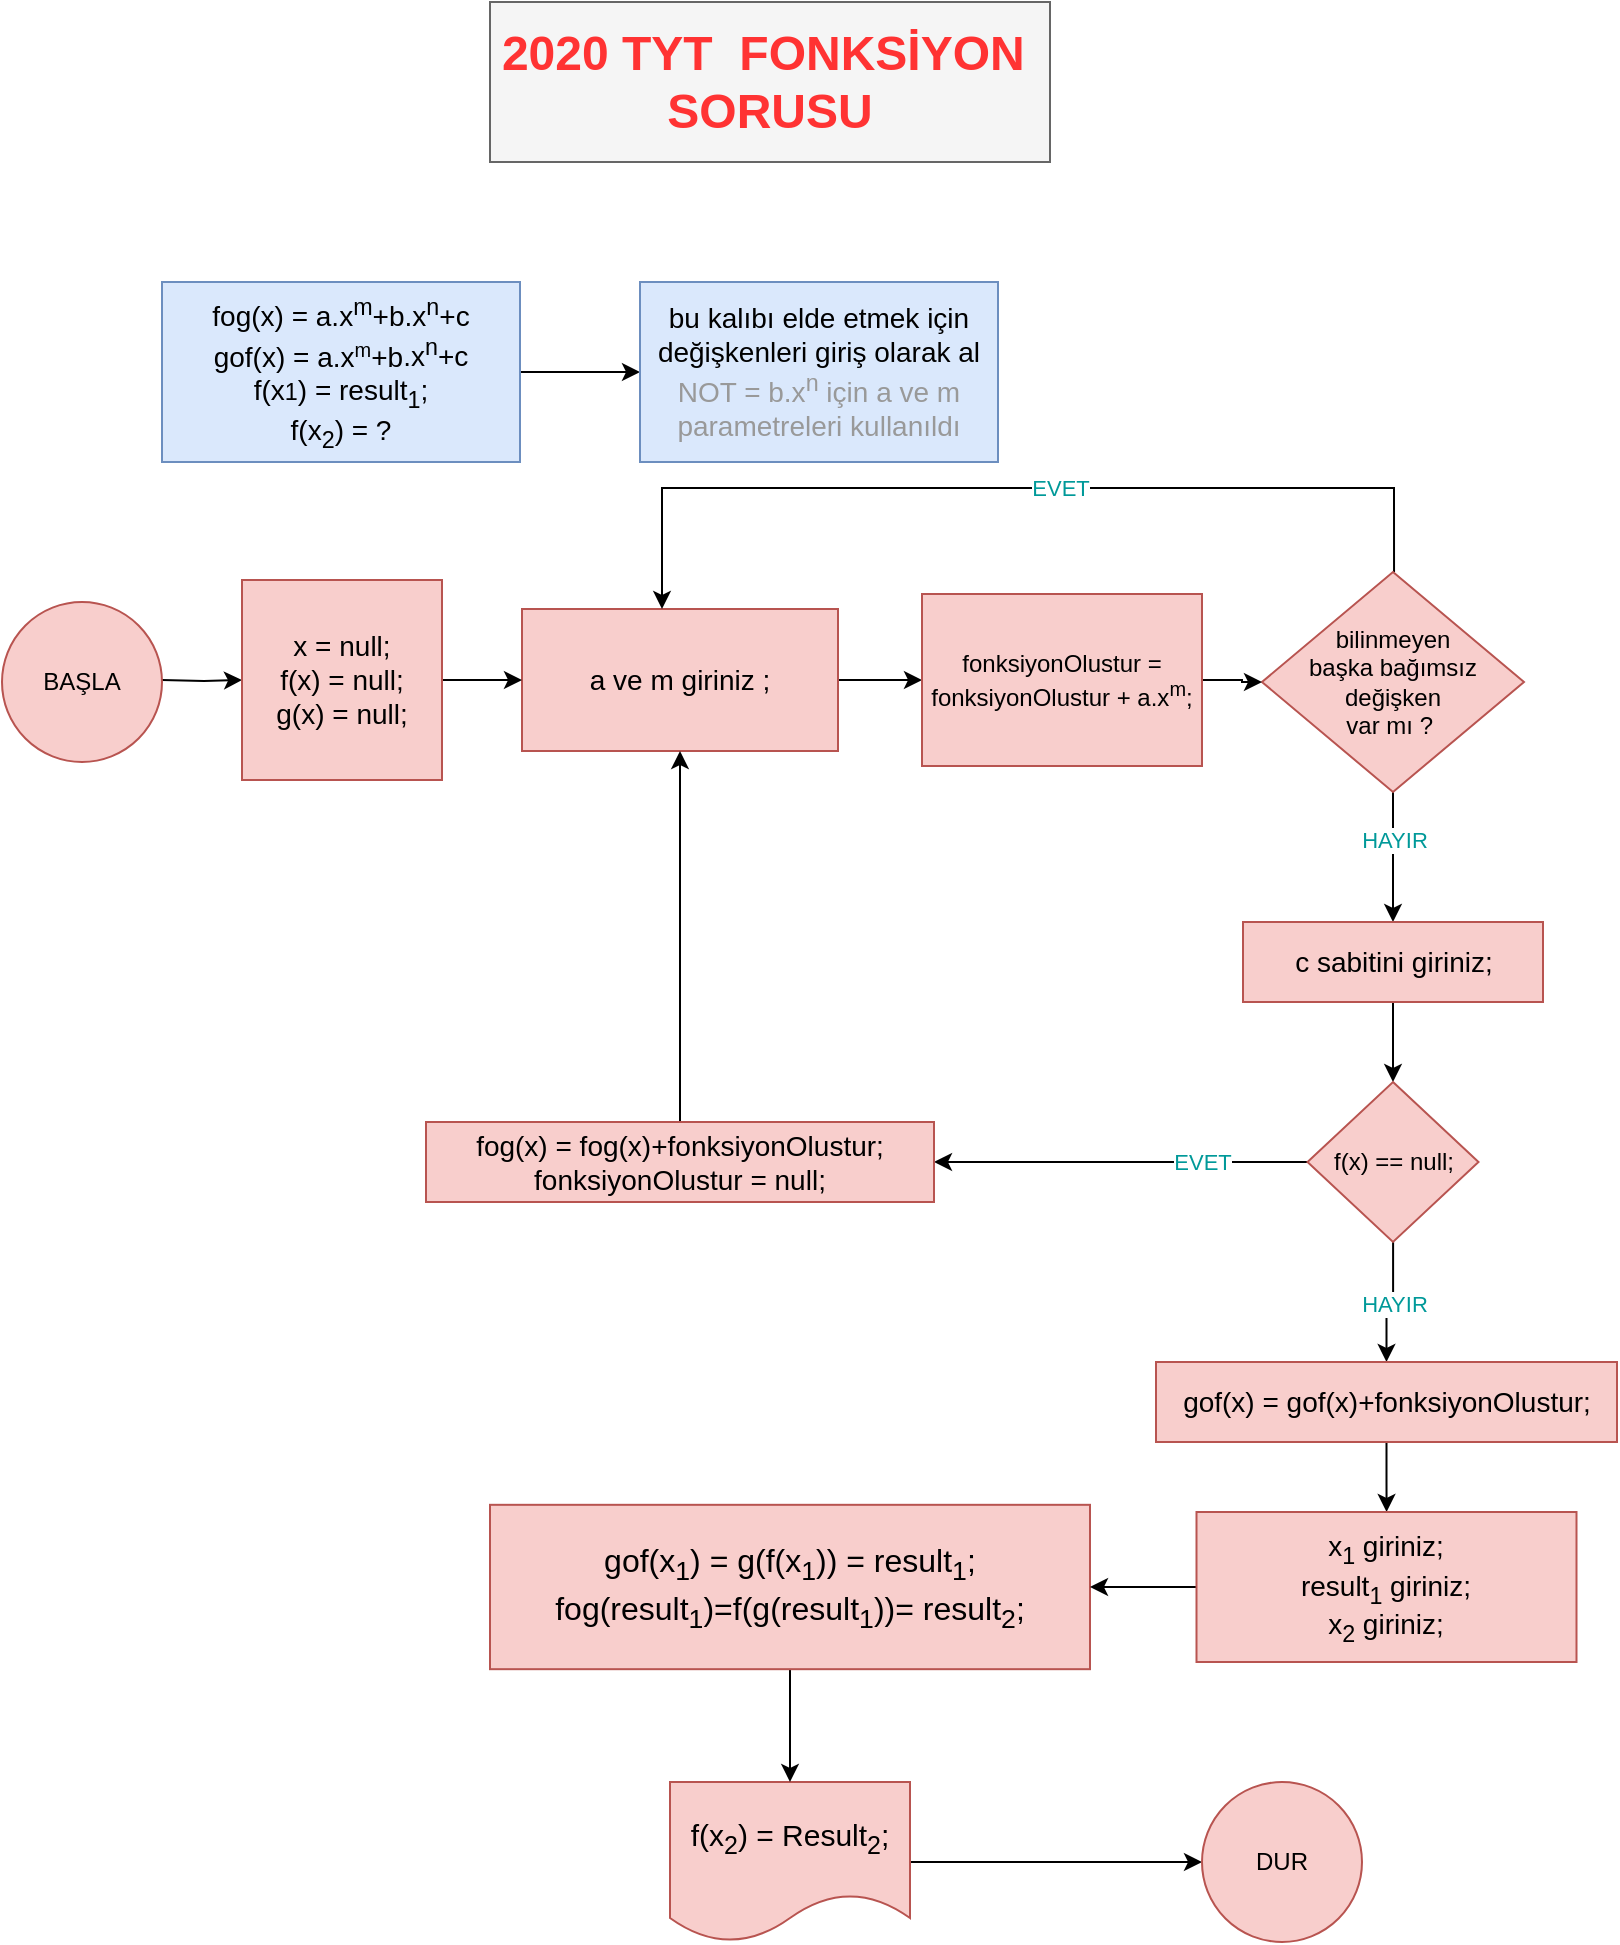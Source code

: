 <mxfile version="15.0.3" type="device"><diagram id="iu3krupmU1owaXAWCSUy" name="Page-1"><mxGraphModel dx="998" dy="1717" grid="1" gridSize="10" guides="1" tooltips="1" connect="1" arrows="1" fold="1" page="1" pageScale="1" pageWidth="827" pageHeight="1169" math="0" shadow="0"><root><mxCell id="0"/><mxCell id="1" parent="0"/><mxCell id="CnNEZqUuKUXQBOZBh8n9-30" style="edgeStyle=orthogonalEdgeStyle;rounded=0;orthogonalLoop=1;jettySize=auto;html=1;verticalAlign=bottom;fontColor=#009999;labelBorderColor=none;" edge="1" parent="1" target="CnNEZqUuKUXQBOZBh8n9-29"><mxGeometry relative="1" as="geometry"><mxPoint x="100" y="129" as="sourcePoint"/></mxGeometry></mxCell><mxCell id="CnNEZqUuKUXQBOZBh8n9-2" value="BAŞLA" style="ellipse;whiteSpace=wrap;html=1;aspect=fixed;labelBorderColor=none;fillColor=#f8cecc;strokeColor=#b85450;" vertex="1" parent="1"><mxGeometry x="20" y="90" width="80" height="80" as="geometry"/></mxCell><mxCell id="CnNEZqUuKUXQBOZBh8n9-35" style="edgeStyle=orthogonalEdgeStyle;rounded=0;orthogonalLoop=1;jettySize=auto;html=1;entryX=0;entryY=0.5;entryDx=0;entryDy=0;verticalAlign=bottom;fontColor=#009999;labelBorderColor=none;" edge="1" parent="1" source="CnNEZqUuKUXQBOZBh8n9-3" target="CnNEZqUuKUXQBOZBh8n9-34"><mxGeometry relative="1" as="geometry"/></mxCell><mxCell id="CnNEZqUuKUXQBOZBh8n9-3" value="&lt;span style=&quot;font-size: 14px&quot;&gt;a ve m giriniz ;&lt;/span&gt;&lt;font style=&quot;font-size: 14px&quot;&gt;&lt;br&gt;&lt;/font&gt;" style="rounded=0;whiteSpace=wrap;html=1;labelBorderColor=none;fillColor=#f8cecc;strokeColor=#b85450;" vertex="1" parent="1"><mxGeometry x="280" y="93.5" width="158" height="71" as="geometry"/></mxCell><mxCell id="CnNEZqUuKUXQBOZBh8n9-33" value="HAYIR" style="edgeStyle=orthogonalEdgeStyle;rounded=0;orthogonalLoop=1;jettySize=auto;html=1;entryX=0.5;entryY=0;entryDx=0;entryDy=0;verticalAlign=bottom;fontColor=#009999;labelBorderColor=none;" edge="1" parent="1" source="CnNEZqUuKUXQBOZBh8n9-4" target="CnNEZqUuKUXQBOZBh8n9-24"><mxGeometry relative="1" as="geometry"/></mxCell><mxCell id="CnNEZqUuKUXQBOZBh8n9-37" style="edgeStyle=orthogonalEdgeStyle;rounded=0;orthogonalLoop=1;jettySize=auto;html=1;verticalAlign=top;exitX=0.504;exitY=0;exitDx=0;exitDy=0;exitPerimeter=0;fontColor=#009999;labelBorderColor=none;" edge="1" parent="1" source="CnNEZqUuKUXQBOZBh8n9-4" target="CnNEZqUuKUXQBOZBh8n9-3"><mxGeometry relative="1" as="geometry"><mxPoint x="390" y="75" as="targetPoint"/><Array as="points"><mxPoint x="716" y="33"/><mxPoint x="350" y="33"/></Array></mxGeometry></mxCell><mxCell id="CnNEZqUuKUXQBOZBh8n9-38" value="EVET" style="edgeLabel;html=1;align=center;verticalAlign=middle;resizable=0;points=[];fontColor=#009999;labelBorderColor=none;" vertex="1" connectable="0" parent="CnNEZqUuKUXQBOZBh8n9-37"><mxGeometry x="-0.107" relative="1" as="geometry"><mxPoint as="offset"/></mxGeometry></mxCell><mxCell id="CnNEZqUuKUXQBOZBh8n9-4" value="bilinmeyen &lt;br&gt;başka bağımsız değişken &lt;br&gt;var mı ?&amp;nbsp;" style="rhombus;whiteSpace=wrap;html=1;labelBorderColor=none;fillColor=#f8cecc;strokeColor=#b85450;" vertex="1" parent="1"><mxGeometry x="650" y="75" width="131" height="110" as="geometry"/></mxCell><mxCell id="CnNEZqUuKUXQBOZBh8n9-55" style="edgeStyle=orthogonalEdgeStyle;rounded=0;orthogonalLoop=1;jettySize=auto;html=1;verticalAlign=top;fontColor=#009999;labelBorderColor=none;" edge="1" parent="1" source="CnNEZqUuKUXQBOZBh8n9-5" target="CnNEZqUuKUXQBOZBh8n9-6"><mxGeometry relative="1" as="geometry"/></mxCell><mxCell id="CnNEZqUuKUXQBOZBh8n9-5" value="&lt;font style=&quot;font-size: 15px&quot;&gt;f(x&lt;sub&gt;2&lt;/sub&gt;) = Result&lt;sub&gt;2&lt;/sub&gt;;&lt;/font&gt;" style="shape=document;whiteSpace=wrap;html=1;boundedLbl=1;labelBorderColor=none;fillColor=#f8cecc;strokeColor=#b85450;" vertex="1" parent="1"><mxGeometry x="354" y="680" width="120" height="80" as="geometry"/></mxCell><mxCell id="CnNEZqUuKUXQBOZBh8n9-6" value="DUR" style="ellipse;whiteSpace=wrap;html=1;aspect=fixed;labelBorderColor=none;fillColor=#f8cecc;strokeColor=#b85450;" vertex="1" parent="1"><mxGeometry x="620" y="680" width="80" height="80" as="geometry"/></mxCell><mxCell id="CnNEZqUuKUXQBOZBh8n9-22" style="edgeStyle=orthogonalEdgeStyle;rounded=0;orthogonalLoop=1;jettySize=auto;html=1;fontColor=#000000;verticalAlign=bottom;" edge="1" parent="1" source="CnNEZqUuKUXQBOZBh8n9-7" target="CnNEZqUuKUXQBOZBh8n9-12"><mxGeometry relative="1" as="geometry"/></mxCell><mxCell id="CnNEZqUuKUXQBOZBh8n9-7" value="&lt;font style=&quot;font-size: 14px&quot;&gt;fog(x) = a.x&lt;sup&gt;m&lt;/sup&gt;+b.x&lt;sup&gt;n&lt;/sup&gt;+c&lt;br&gt;&lt;/font&gt;&lt;span style=&quot;font-size: 14px&quot;&gt;gof(x) = a.x&lt;/span&gt;&lt;sup&gt;m&lt;/sup&gt;&lt;span style=&quot;font-size: 14px&quot;&gt;+b&lt;/span&gt;&lt;span style=&quot;font-size: 14px&quot;&gt;.x&lt;sup&gt;n&lt;/sup&gt;+c&lt;br&gt;f(x&lt;/span&gt;&lt;span style=&quot;font-size: 11.667px&quot;&gt;1&lt;/span&gt;&lt;span style=&quot;font-size: 14px&quot;&gt;) = result&lt;sub&gt;1&lt;/sub&gt;;&lt;br&gt;f(x&lt;sub&gt;2&lt;/sub&gt;) = ?&lt;br&gt;&lt;/span&gt;" style="text;html=1;strokeColor=#6c8ebf;fillColor=#dae8fc;align=center;verticalAlign=middle;whiteSpace=wrap;rounded=0;" vertex="1" parent="1"><mxGeometry x="100" y="-70" width="179" height="90" as="geometry"/></mxCell><mxCell id="CnNEZqUuKUXQBOZBh8n9-12" value="&lt;span style=&quot;font-size: 14px&quot;&gt;bu kalıbı elde etmek için değişkenleri giriş olarak al&lt;br&gt;&lt;font color=&quot;#999999&quot;&gt;NOT = b.x&lt;sup&gt;n&lt;/sup&gt; için a ve m parametreleri kullanıldı&lt;/font&gt;&lt;br&gt;&lt;/span&gt;" style="text;html=1;strokeColor=#6c8ebf;fillColor=#dae8fc;align=center;verticalAlign=middle;whiteSpace=wrap;rounded=0;" vertex="1" parent="1"><mxGeometry x="339" y="-70" width="179" height="90" as="geometry"/></mxCell><mxCell id="CnNEZqUuKUXQBOZBh8n9-40" style="edgeStyle=orthogonalEdgeStyle;rounded=0;orthogonalLoop=1;jettySize=auto;html=1;entryX=0.5;entryY=0;entryDx=0;entryDy=0;verticalAlign=top;fontColor=#009999;labelBorderColor=none;" edge="1" parent="1" source="CnNEZqUuKUXQBOZBh8n9-24" target="CnNEZqUuKUXQBOZBh8n9-28"><mxGeometry relative="1" as="geometry"/></mxCell><mxCell id="CnNEZqUuKUXQBOZBh8n9-24" value="&lt;font style=&quot;font-size: 14px&quot;&gt;c sabitini giriniz;&lt;br&gt;&lt;/font&gt;" style="rounded=0;whiteSpace=wrap;html=1;labelBorderColor=none;fillColor=#f8cecc;strokeColor=#b85450;" vertex="1" parent="1"><mxGeometry x="640.5" y="250" width="150" height="40" as="geometry"/></mxCell><mxCell id="CnNEZqUuKUXQBOZBh8n9-41" style="edgeStyle=orthogonalEdgeStyle;rounded=0;orthogonalLoop=1;jettySize=auto;html=1;verticalAlign=top;fontColor=#009999;labelBorderColor=none;" edge="1" parent="1" source="CnNEZqUuKUXQBOZBh8n9-28" target="CnNEZqUuKUXQBOZBh8n9-46"><mxGeometry relative="1" as="geometry"><mxPoint x="600" y="370" as="targetPoint"/><Array as="points"/></mxGeometry></mxCell><mxCell id="CnNEZqUuKUXQBOZBh8n9-44" value="EVET" style="edgeLabel;html=1;align=center;verticalAlign=middle;resizable=0;points=[];fontColor=#009999;labelBorderColor=none;" vertex="1" connectable="0" parent="CnNEZqUuKUXQBOZBh8n9-41"><mxGeometry x="-0.646" y="1" relative="1" as="geometry"><mxPoint x="-20" y="-1" as="offset"/></mxGeometry></mxCell><mxCell id="CnNEZqUuKUXQBOZBh8n9-42" value="HAYIR" style="edgeStyle=orthogonalEdgeStyle;rounded=0;orthogonalLoop=1;jettySize=auto;html=1;verticalAlign=top;fontColor=#009999;labelBorderColor=none;" edge="1" parent="1" source="CnNEZqUuKUXQBOZBh8n9-28" target="CnNEZqUuKUXQBOZBh8n9-48"><mxGeometry x="-0.428" relative="1" as="geometry"><mxPoint x="713" y="480" as="targetPoint"/><Array as="points"/><mxPoint as="offset"/></mxGeometry></mxCell><mxCell id="CnNEZqUuKUXQBOZBh8n9-28" value="f(x) == null;" style="rhombus;whiteSpace=wrap;html=1;labelBorderColor=none;fillColor=#f8cecc;strokeColor=#b85450;" vertex="1" parent="1"><mxGeometry x="672.75" y="330" width="85.5" height="80" as="geometry"/></mxCell><mxCell id="CnNEZqUuKUXQBOZBh8n9-31" style="edgeStyle=orthogonalEdgeStyle;rounded=0;orthogonalLoop=1;jettySize=auto;html=1;verticalAlign=bottom;fontColor=#009999;labelBorderColor=none;" edge="1" parent="1" source="CnNEZqUuKUXQBOZBh8n9-29" target="CnNEZqUuKUXQBOZBh8n9-3"><mxGeometry relative="1" as="geometry"/></mxCell><mxCell id="CnNEZqUuKUXQBOZBh8n9-29" value="&lt;span style=&quot;font-size: 14px&quot;&gt;x = null;&lt;br&gt;f(x) = null;&lt;br&gt;g(x) = null;&lt;/span&gt;&lt;font style=&quot;font-size: 14px&quot;&gt;&lt;br&gt;&lt;/font&gt;" style="rounded=0;whiteSpace=wrap;html=1;labelBorderColor=none;fillColor=#f8cecc;strokeColor=#b85450;" vertex="1" parent="1"><mxGeometry x="140" y="79" width="100" height="100" as="geometry"/></mxCell><mxCell id="CnNEZqUuKUXQBOZBh8n9-36" style="edgeStyle=orthogonalEdgeStyle;rounded=0;orthogonalLoop=1;jettySize=auto;html=1;entryX=0;entryY=0.5;entryDx=0;entryDy=0;verticalAlign=bottom;fontColor=#009999;labelBorderColor=none;" edge="1" parent="1" source="CnNEZqUuKUXQBOZBh8n9-34" target="CnNEZqUuKUXQBOZBh8n9-4"><mxGeometry relative="1" as="geometry"/></mxCell><mxCell id="CnNEZqUuKUXQBOZBh8n9-34" value="fonksiyonOlustur = fonksiyonOlustur + a.x&lt;sup&gt;m&lt;/sup&gt;;" style="rounded=0;whiteSpace=wrap;html=1;labelBorderColor=none;fillColor=#f8cecc;strokeColor=#b85450;" vertex="1" parent="1"><mxGeometry x="480" y="86" width="140" height="86" as="geometry"/></mxCell><mxCell id="CnNEZqUuKUXQBOZBh8n9-47" style="edgeStyle=orthogonalEdgeStyle;rounded=0;orthogonalLoop=1;jettySize=auto;html=1;verticalAlign=top;fontColor=#009999;labelBorderColor=none;" edge="1" parent="1" source="CnNEZqUuKUXQBOZBh8n9-46" target="CnNEZqUuKUXQBOZBh8n9-3"><mxGeometry relative="1" as="geometry"><mxPoint x="380" y="320" as="targetPoint"/></mxGeometry></mxCell><mxCell id="CnNEZqUuKUXQBOZBh8n9-46" value="&lt;font style=&quot;font-size: 14px&quot;&gt;fog(x) = fog(x)+fonksiyonOlustur;&lt;br&gt;fonksiyonOlustur = null;&lt;br&gt;&lt;/font&gt;" style="rounded=0;whiteSpace=wrap;html=1;labelBorderColor=none;fillColor=#f8cecc;strokeColor=#b85450;" vertex="1" parent="1"><mxGeometry x="232" y="350" width="254" height="40" as="geometry"/></mxCell><mxCell id="CnNEZqUuKUXQBOZBh8n9-51" style="edgeStyle=orthogonalEdgeStyle;rounded=0;orthogonalLoop=1;jettySize=auto;html=1;verticalAlign=top;fontColor=#009999;labelBorderColor=none;" edge="1" parent="1" source="CnNEZqUuKUXQBOZBh8n9-48" target="CnNEZqUuKUXQBOZBh8n9-50"><mxGeometry relative="1" as="geometry"/></mxCell><mxCell id="CnNEZqUuKUXQBOZBh8n9-48" value="&lt;font style=&quot;font-size: 14px&quot;&gt;gof(x) = gof(x)+fonksiyonOlustur;&lt;br&gt;&lt;/font&gt;" style="rounded=0;whiteSpace=wrap;html=1;labelBorderColor=none;fillColor=#f8cecc;strokeColor=#b85450;" vertex="1" parent="1"><mxGeometry x="597" y="470" width="230.5" height="40" as="geometry"/></mxCell><mxCell id="CnNEZqUuKUXQBOZBh8n9-65" style="edgeStyle=orthogonalEdgeStyle;rounded=0;orthogonalLoop=1;jettySize=auto;html=1;labelBackgroundColor=#FFFF33;fontColor=#009999;verticalAlign=top;" edge="1" parent="1" source="CnNEZqUuKUXQBOZBh8n9-49" target="CnNEZqUuKUXQBOZBh8n9-5"><mxGeometry relative="1" as="geometry"/></mxCell><mxCell id="CnNEZqUuKUXQBOZBh8n9-49" value="&lt;font style=&quot;font-size: 16px&quot;&gt;gof(x&lt;sub&gt;1&lt;/sub&gt;) = g(f(x&lt;sub&gt;1&lt;/sub&gt;)) = result&lt;sub&gt;1&lt;/sub&gt;;&lt;font style=&quot;font-size: 16px&quot;&gt;&lt;br&gt;&lt;/font&gt;&lt;/font&gt;&lt;font style=&quot;font-size: 16px&quot;&gt;&lt;font style=&quot;font-size: 16px&quot;&gt;fog(result&lt;sub&gt;1&lt;/sub&gt;)=f(g(result&lt;sub&gt;1&lt;/sub&gt;))= result&lt;sub&gt;2&lt;/sub&gt;;&lt;/font&gt;&lt;br style=&quot;font-size: 14px&quot;&gt;&lt;/font&gt;" style="rounded=0;whiteSpace=wrap;html=1;labelBorderColor=none;fillColor=#f8cecc;strokeColor=#b85450;" vertex="1" parent="1"><mxGeometry x="264" y="541.41" width="300" height="82.18" as="geometry"/></mxCell><mxCell id="CnNEZqUuKUXQBOZBh8n9-52" style="edgeStyle=orthogonalEdgeStyle;rounded=0;orthogonalLoop=1;jettySize=auto;html=1;verticalAlign=top;fontColor=#009999;labelBorderColor=none;" edge="1" parent="1" source="CnNEZqUuKUXQBOZBh8n9-50" target="CnNEZqUuKUXQBOZBh8n9-49"><mxGeometry relative="1" as="geometry"/></mxCell><mxCell id="CnNEZqUuKUXQBOZBh8n9-50" value="&lt;font style=&quot;font-size: 14px&quot;&gt;x&lt;sub&gt;1&lt;/sub&gt; giriniz;&lt;br&gt;result&lt;sub&gt;1&lt;/sub&gt; giriniz;&lt;br&gt;x&lt;sub&gt;2&lt;/sub&gt; giriniz;&lt;br&gt;&lt;/font&gt;" style="rounded=0;whiteSpace=wrap;html=1;labelBorderColor=none;fillColor=#f8cecc;strokeColor=#b85450;" vertex="1" parent="1"><mxGeometry x="617.25" y="545" width="190" height="75" as="geometry"/></mxCell><mxCell id="CnNEZqUuKUXQBOZBh8n9-58" value="&lt;b&gt;&lt;font color=&quot;#ff3333&quot; style=&quot;font-size: 24px&quot;&gt;2020 TYT&amp;nbsp; FONKSİYON&amp;nbsp; SORUSU&lt;/font&gt;&lt;/b&gt;" style="text;html=1;align=center;verticalAlign=middle;whiteSpace=wrap;rounded=0;fillColor=#f5f5f5;strokeColor=#666666;fontColor=#333333;" vertex="1" parent="1"><mxGeometry x="264" y="-210" width="280" height="80" as="geometry"/></mxCell></root></mxGraphModel></diagram></mxfile>